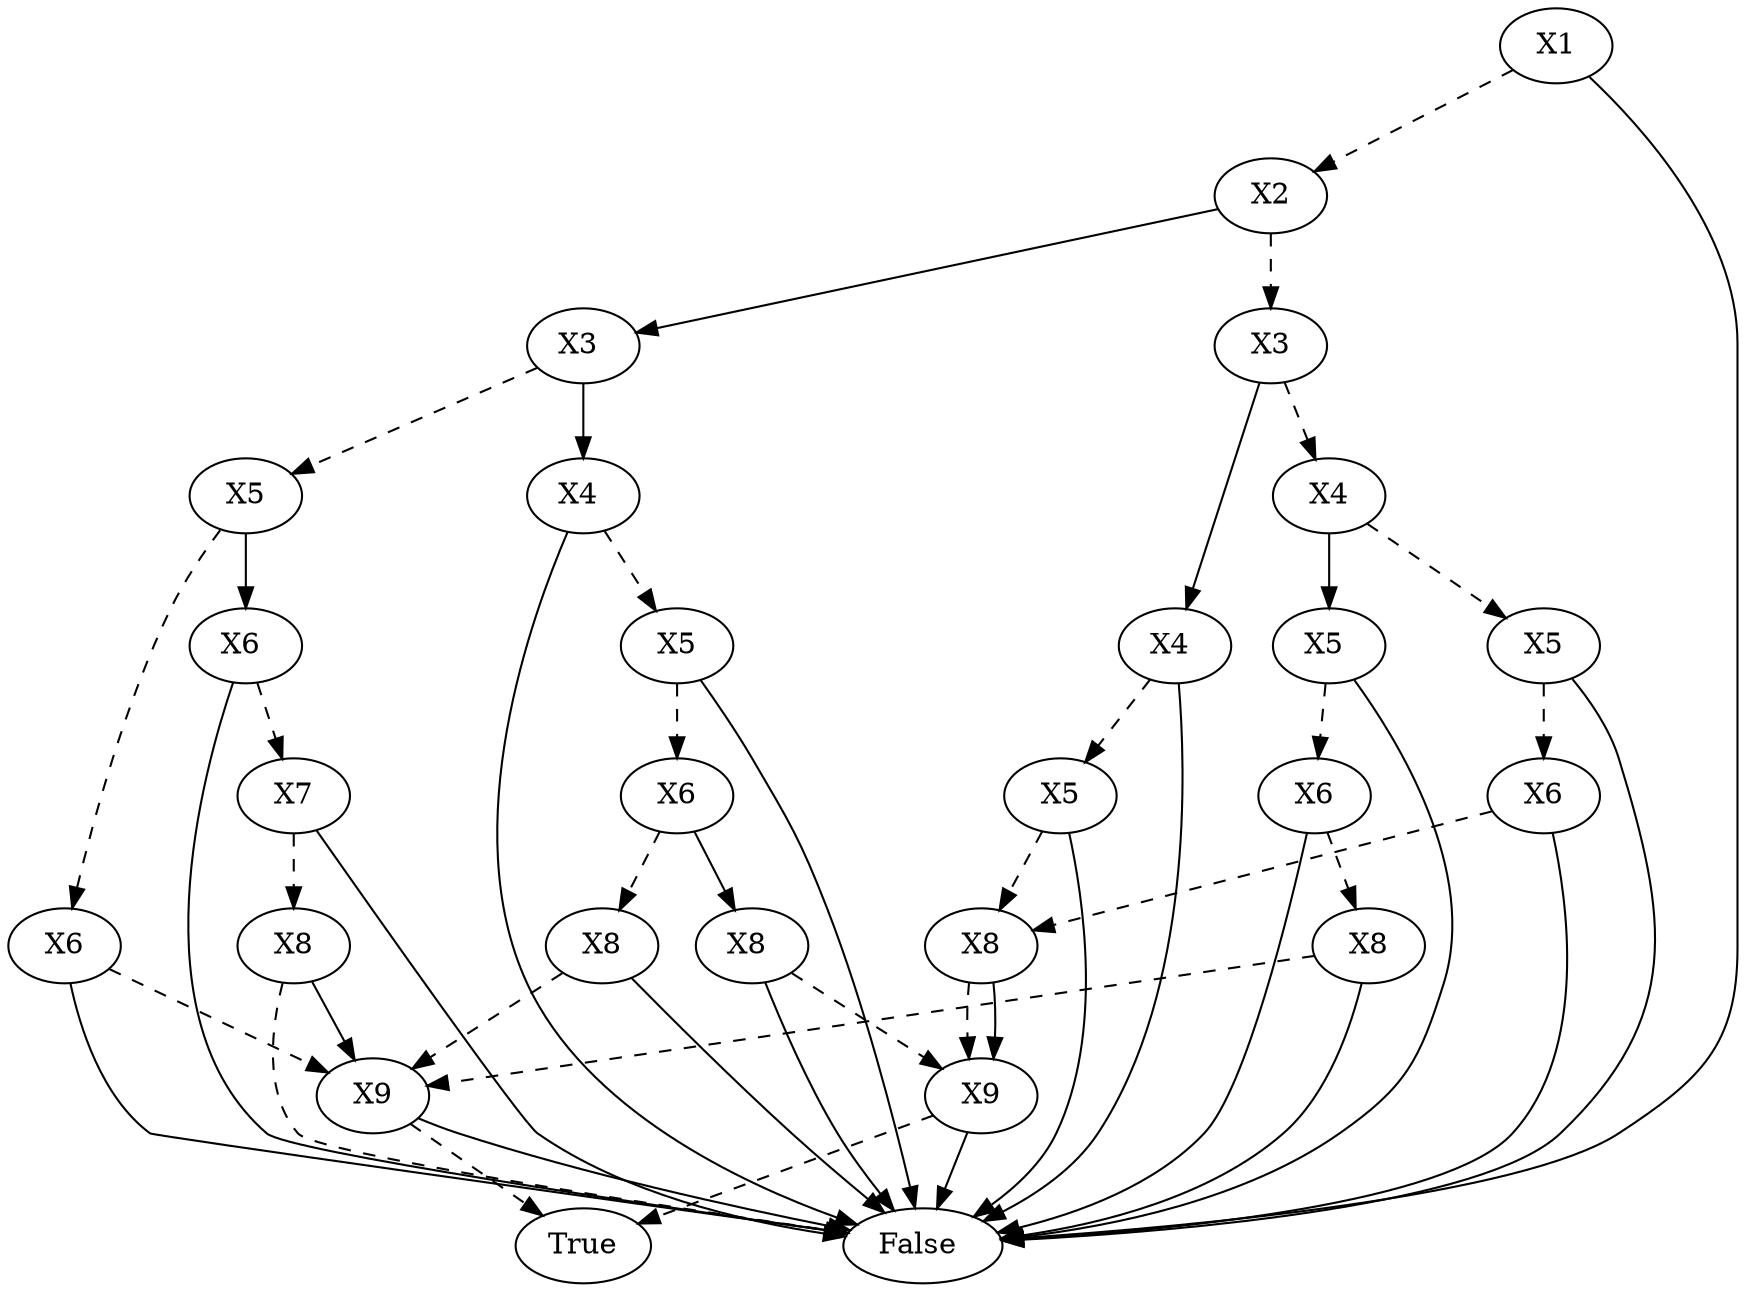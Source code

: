 digraph{2173728685296[label=X1]2173728670096[label="X2"]
2173728685296 -> 2173728670096[style=dashed label="" fontcolor = gray]
2173728678896[label="X3"]
2173728670096 -> 2173728678896[style=dashed label="" fontcolor = gray]
2173728672976[label="X4"]
2173728678896 -> 2173728672976[style=dashed label="" fontcolor = gray]
2173728672496[label="X5"]
2173728672976 -> 2173728672496[style=dashed label="" fontcolor = gray]
2173728676496[label="X6"]
2173728672496 -> 2173728676496[style=dashed label="" fontcolor = gray]
2173728684816[label="X8"]
2173728676496 -> 2173728684816[style=dashed label="" fontcolor = gray]
2173728675856[label="X9"]
2173728684816 -> 2173728675856[style=dashed label="" fontcolor = gray]
2173726965840[label="True"]
2173728675856 -> 2173726965840[style=dashed label="" fontcolor = gray]
2173726970960[label="False "]
2173728675856 -> 2173726970960 [label="" fontcolor = gray]
2173728675856[label="X9 "]
2173728684816 -> 2173728675856 [label="" fontcolor = gray]
2173726970960[label="False "]
2173728676496 -> 2173726970960 [label="" fontcolor = gray]
2173726970960[label="False "]
2173728672496 -> 2173726970960 [label="" fontcolor = gray]
2173728677936[label="X5 "]
2173728672976 -> 2173728677936 [label="" fontcolor = gray]
2173728683856[label="X6"]
2173728677936 -> 2173728683856[style=dashed label="" fontcolor = gray]
2173724626928[label="X8"]
2173728683856 -> 2173724626928[style=dashed label="" fontcolor = gray]
2173724638128[label="X9"]
2173724626928 -> 2173724638128[style=dashed label="" fontcolor = gray]
2173726965840[label="True"]
2173724638128 -> 2173726965840[style=dashed label="" fontcolor = gray]
2173726970960[label="False "]
2173724638128 -> 2173726970960 [label="" fontcolor = gray]
2173726970960[label="False "]
2173724626928 -> 2173726970960 [label="" fontcolor = gray]
2173726970960[label="False "]
2173728683856 -> 2173726970960 [label="" fontcolor = gray]
2173726970960[label="False "]
2173728677936 -> 2173726970960 [label="" fontcolor = gray]
2173728680016[label="X4 "]
2173728678896 -> 2173728680016 [label="" fontcolor = gray]
2173724629808[label="X5"]
2173728680016 -> 2173724629808[style=dashed label="" fontcolor = gray]
2173728684816[label="X8"]
2173724629808 -> 2173728684816[style=dashed label="" fontcolor = gray]
2173726970960[label="False "]
2173724629808 -> 2173726970960 [label="" fontcolor = gray]
2173726970960[label="False "]
2173728680016 -> 2173726970960 [label="" fontcolor = gray]
2173728674096[label="X3 "]
2173728670096 -> 2173728674096 [label="" fontcolor = gray]
2173724633488[label="X5"]
2173728674096 -> 2173724633488[style=dashed label="" fontcolor = gray]
2173724625008[label="X6"]
2173724633488 -> 2173724625008[style=dashed label="" fontcolor = gray]
2173724638128[label="X9"]
2173724625008 -> 2173724638128[style=dashed label="" fontcolor = gray]
2173726970960[label="False "]
2173724625008 -> 2173726970960 [label="" fontcolor = gray]
2173724627568[label="X6 "]
2173724633488 -> 2173724627568 [label="" fontcolor = gray]
2173724627408[label="X7"]
2173724627568 -> 2173724627408[style=dashed label="" fontcolor = gray]
2173724633808[label="X8"]
2173724627408 -> 2173724633808[style=dashed label="" fontcolor = gray]
2173726970960[label="False"]
2173724633808 -> 2173726970960[style=dashed label="" fontcolor = gray]
2173724638128[label="X9 "]
2173724633808 -> 2173724638128 [label="" fontcolor = gray]
2173726970960[label="False "]
2173724627408 -> 2173726970960 [label="" fontcolor = gray]
2173726970960[label="False "]
2173724627568 -> 2173726970960 [label="" fontcolor = gray]
2173724624208[label="X4 "]
2173728674096 -> 2173724624208 [label="" fontcolor = gray]
2173724623248[label="X5"]
2173724624208 -> 2173724623248[style=dashed label="" fontcolor = gray]
2173725103184[label="X6"]
2173724623248 -> 2173725103184[style=dashed label="" fontcolor = gray]
2173725105424[label="X8"]
2173725103184 -> 2173725105424[style=dashed label="" fontcolor = gray]
2173724638128[label="X9"]
2173725105424 -> 2173724638128[style=dashed label="" fontcolor = gray]
2173726970960[label="False "]
2173725105424 -> 2173726970960 [label="" fontcolor = gray]
2173725106864[label="X8 "]
2173725103184 -> 2173725106864 [label="" fontcolor = gray]
2173728675856[label="X9"]
2173725106864 -> 2173728675856[style=dashed label="" fontcolor = gray]
2173726970960[label="False "]
2173725106864 -> 2173726970960 [label="" fontcolor = gray]
2173726970960[label="False "]
2173724623248 -> 2173726970960 [label="" fontcolor = gray]
2173726970960[label="False "]
2173724624208 -> 2173726970960 [label="" fontcolor = gray]
2173726970960[label="False "]
2173728685296 -> 2173726970960 [label="" fontcolor = gray]
}
